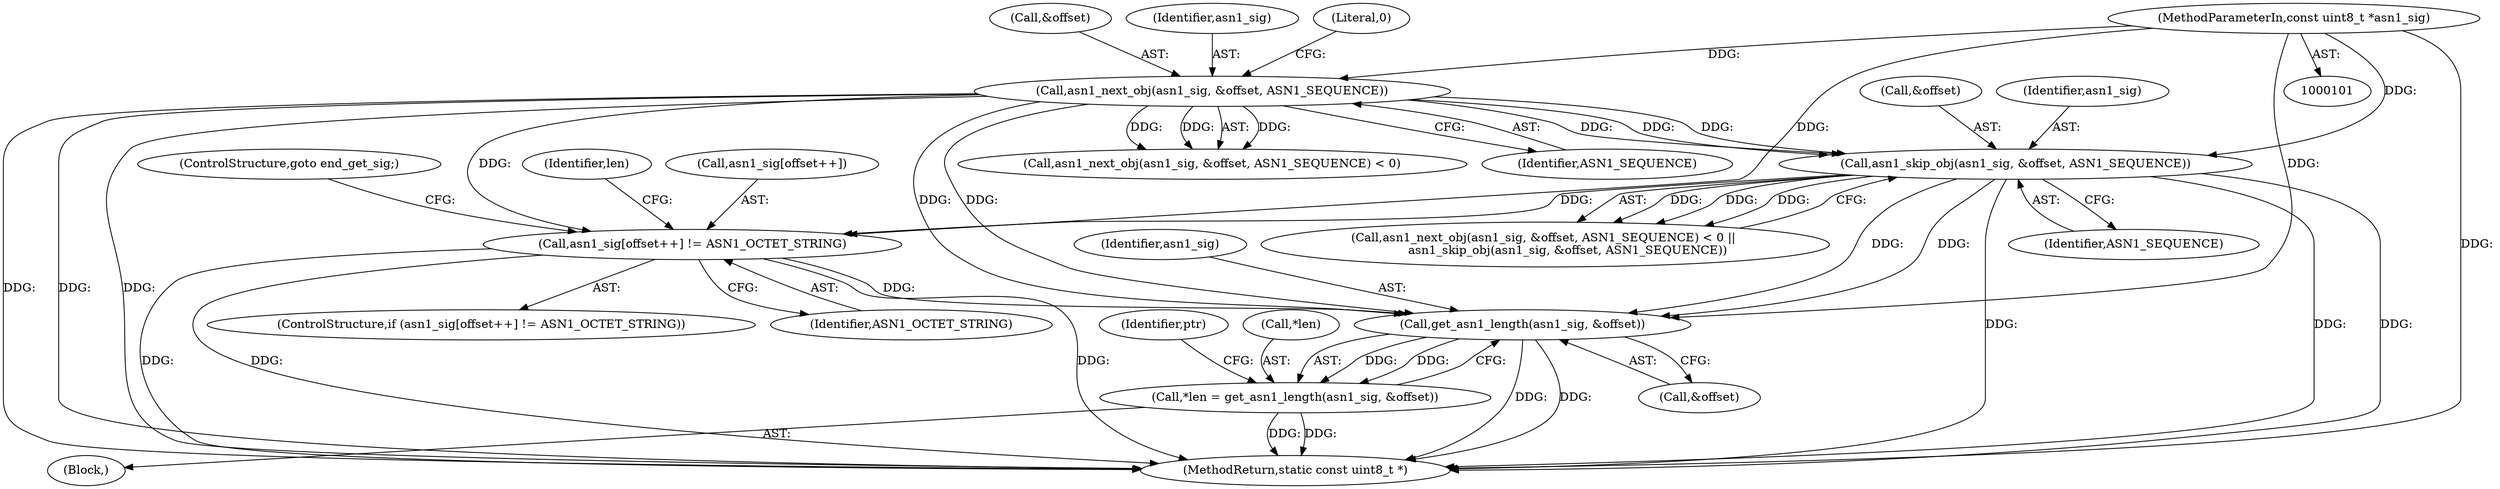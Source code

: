 digraph "1_axtls-8266_5efe2947ab45e81d84b5f707c51d1c64be52f36c@array" {
"1000129" [label="(Call,asn1_sig[offset++] != ASN1_OCTET_STRING)"];
"1000116" [label="(Call,asn1_next_obj(asn1_sig, &offset, ASN1_SEQUENCE))"];
"1000102" [label="(MethodParameterIn,const uint8_t *asn1_sig)"];
"1000122" [label="(Call,asn1_skip_obj(asn1_sig, &offset, ASN1_SEQUENCE))"];
"1000139" [label="(Call,get_asn1_length(asn1_sig, &offset))"];
"1000136" [label="(Call,*len = get_asn1_length(asn1_sig, &offset))"];
"1000121" [label="(Literal,0)"];
"1000138" [label="(Identifier,len)"];
"1000104" [label="(Block,)"];
"1000126" [label="(Identifier,ASN1_SEQUENCE)"];
"1000124" [label="(Call,&offset)"];
"1000114" [label="(Call,asn1_next_obj(asn1_sig, &offset, ASN1_SEQUENCE) < 0 || \n            asn1_skip_obj(asn1_sig, &offset, ASN1_SEQUENCE))"];
"1000130" [label="(Call,asn1_sig[offset++])"];
"1000115" [label="(Call,asn1_next_obj(asn1_sig, &offset, ASN1_SEQUENCE) < 0)"];
"1000140" [label="(Identifier,asn1_sig)"];
"1000122" [label="(Call,asn1_skip_obj(asn1_sig, &offset, ASN1_SEQUENCE))"];
"1000116" [label="(Call,asn1_next_obj(asn1_sig, &offset, ASN1_SEQUENCE))"];
"1000129" [label="(Call,asn1_sig[offset++] != ASN1_OCTET_STRING)"];
"1000137" [label="(Call,*len)"];
"1000135" [label="(ControlStructure,goto end_get_sig;)"];
"1000118" [label="(Call,&offset)"];
"1000102" [label="(MethodParameterIn,const uint8_t *asn1_sig)"];
"1000136" [label="(Call,*len = get_asn1_length(asn1_sig, &offset))"];
"1000144" [label="(Identifier,ptr)"];
"1000120" [label="(Identifier,ASN1_SEQUENCE)"];
"1000139" [label="(Call,get_asn1_length(asn1_sig, &offset))"];
"1000117" [label="(Identifier,asn1_sig)"];
"1000123" [label="(Identifier,asn1_sig)"];
"1000152" [label="(MethodReturn,static const uint8_t *)"];
"1000141" [label="(Call,&offset)"];
"1000128" [label="(ControlStructure,if (asn1_sig[offset++] != ASN1_OCTET_STRING))"];
"1000134" [label="(Identifier,ASN1_OCTET_STRING)"];
"1000129" -> "1000128"  [label="AST: "];
"1000129" -> "1000134"  [label="CFG: "];
"1000130" -> "1000129"  [label="AST: "];
"1000134" -> "1000129"  [label="AST: "];
"1000135" -> "1000129"  [label="CFG: "];
"1000138" -> "1000129"  [label="CFG: "];
"1000129" -> "1000152"  [label="DDG: "];
"1000129" -> "1000152"  [label="DDG: "];
"1000129" -> "1000152"  [label="DDG: "];
"1000116" -> "1000129"  [label="DDG: "];
"1000122" -> "1000129"  [label="DDG: "];
"1000102" -> "1000129"  [label="DDG: "];
"1000129" -> "1000139"  [label="DDG: "];
"1000116" -> "1000115"  [label="AST: "];
"1000116" -> "1000120"  [label="CFG: "];
"1000117" -> "1000116"  [label="AST: "];
"1000118" -> "1000116"  [label="AST: "];
"1000120" -> "1000116"  [label="AST: "];
"1000121" -> "1000116"  [label="CFG: "];
"1000116" -> "1000152"  [label="DDG: "];
"1000116" -> "1000152"  [label="DDG: "];
"1000116" -> "1000152"  [label="DDG: "];
"1000116" -> "1000115"  [label="DDG: "];
"1000116" -> "1000115"  [label="DDG: "];
"1000116" -> "1000115"  [label="DDG: "];
"1000102" -> "1000116"  [label="DDG: "];
"1000116" -> "1000122"  [label="DDG: "];
"1000116" -> "1000122"  [label="DDG: "];
"1000116" -> "1000122"  [label="DDG: "];
"1000116" -> "1000139"  [label="DDG: "];
"1000116" -> "1000139"  [label="DDG: "];
"1000102" -> "1000101"  [label="AST: "];
"1000102" -> "1000152"  [label="DDG: "];
"1000102" -> "1000122"  [label="DDG: "];
"1000102" -> "1000139"  [label="DDG: "];
"1000122" -> "1000114"  [label="AST: "];
"1000122" -> "1000126"  [label="CFG: "];
"1000123" -> "1000122"  [label="AST: "];
"1000124" -> "1000122"  [label="AST: "];
"1000126" -> "1000122"  [label="AST: "];
"1000114" -> "1000122"  [label="CFG: "];
"1000122" -> "1000152"  [label="DDG: "];
"1000122" -> "1000152"  [label="DDG: "];
"1000122" -> "1000152"  [label="DDG: "];
"1000122" -> "1000114"  [label="DDG: "];
"1000122" -> "1000114"  [label="DDG: "];
"1000122" -> "1000114"  [label="DDG: "];
"1000122" -> "1000139"  [label="DDG: "];
"1000122" -> "1000139"  [label="DDG: "];
"1000139" -> "1000136"  [label="AST: "];
"1000139" -> "1000141"  [label="CFG: "];
"1000140" -> "1000139"  [label="AST: "];
"1000141" -> "1000139"  [label="AST: "];
"1000136" -> "1000139"  [label="CFG: "];
"1000139" -> "1000152"  [label="DDG: "];
"1000139" -> "1000152"  [label="DDG: "];
"1000139" -> "1000136"  [label="DDG: "];
"1000139" -> "1000136"  [label="DDG: "];
"1000136" -> "1000104"  [label="AST: "];
"1000137" -> "1000136"  [label="AST: "];
"1000144" -> "1000136"  [label="CFG: "];
"1000136" -> "1000152"  [label="DDG: "];
"1000136" -> "1000152"  [label="DDG: "];
}
